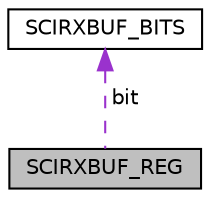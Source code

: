 digraph "SCIRXBUF_REG"
{
  edge [fontname="Helvetica",fontsize="10",labelfontname="Helvetica",labelfontsize="10"];
  node [fontname="Helvetica",fontsize="10",shape=record];
  Node1 [label="SCIRXBUF_REG",height=0.2,width=0.4,color="black", fillcolor="grey75", style="filled", fontcolor="black"];
  Node2 -> Node1 [dir="back",color="darkorchid3",fontsize="10",style="dashed",label=" bit" ,fontname="Helvetica"];
  Node2 [label="SCIRXBUF_BITS",height=0.2,width=0.4,color="black", fillcolor="white", style="filled",URL="$struct_s_c_i_r_x_b_u_f___b_i_t_s.html"];
}
